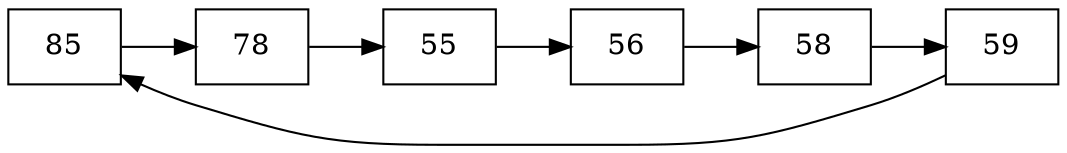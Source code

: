 digraph {
  rankdir=LR;
  node[shape=record];t85 [ label = "85"] 
t85->t78
t78 [ label = "78"] 
t78->t55
t55 [ label = "55"] 
t55->t56
t56 [ label = "56"] 
t56->t58
t58 [ label = "58"] 
t58->t59
t59 [ label = "59"] 
t59->t85[constraint = false]
}